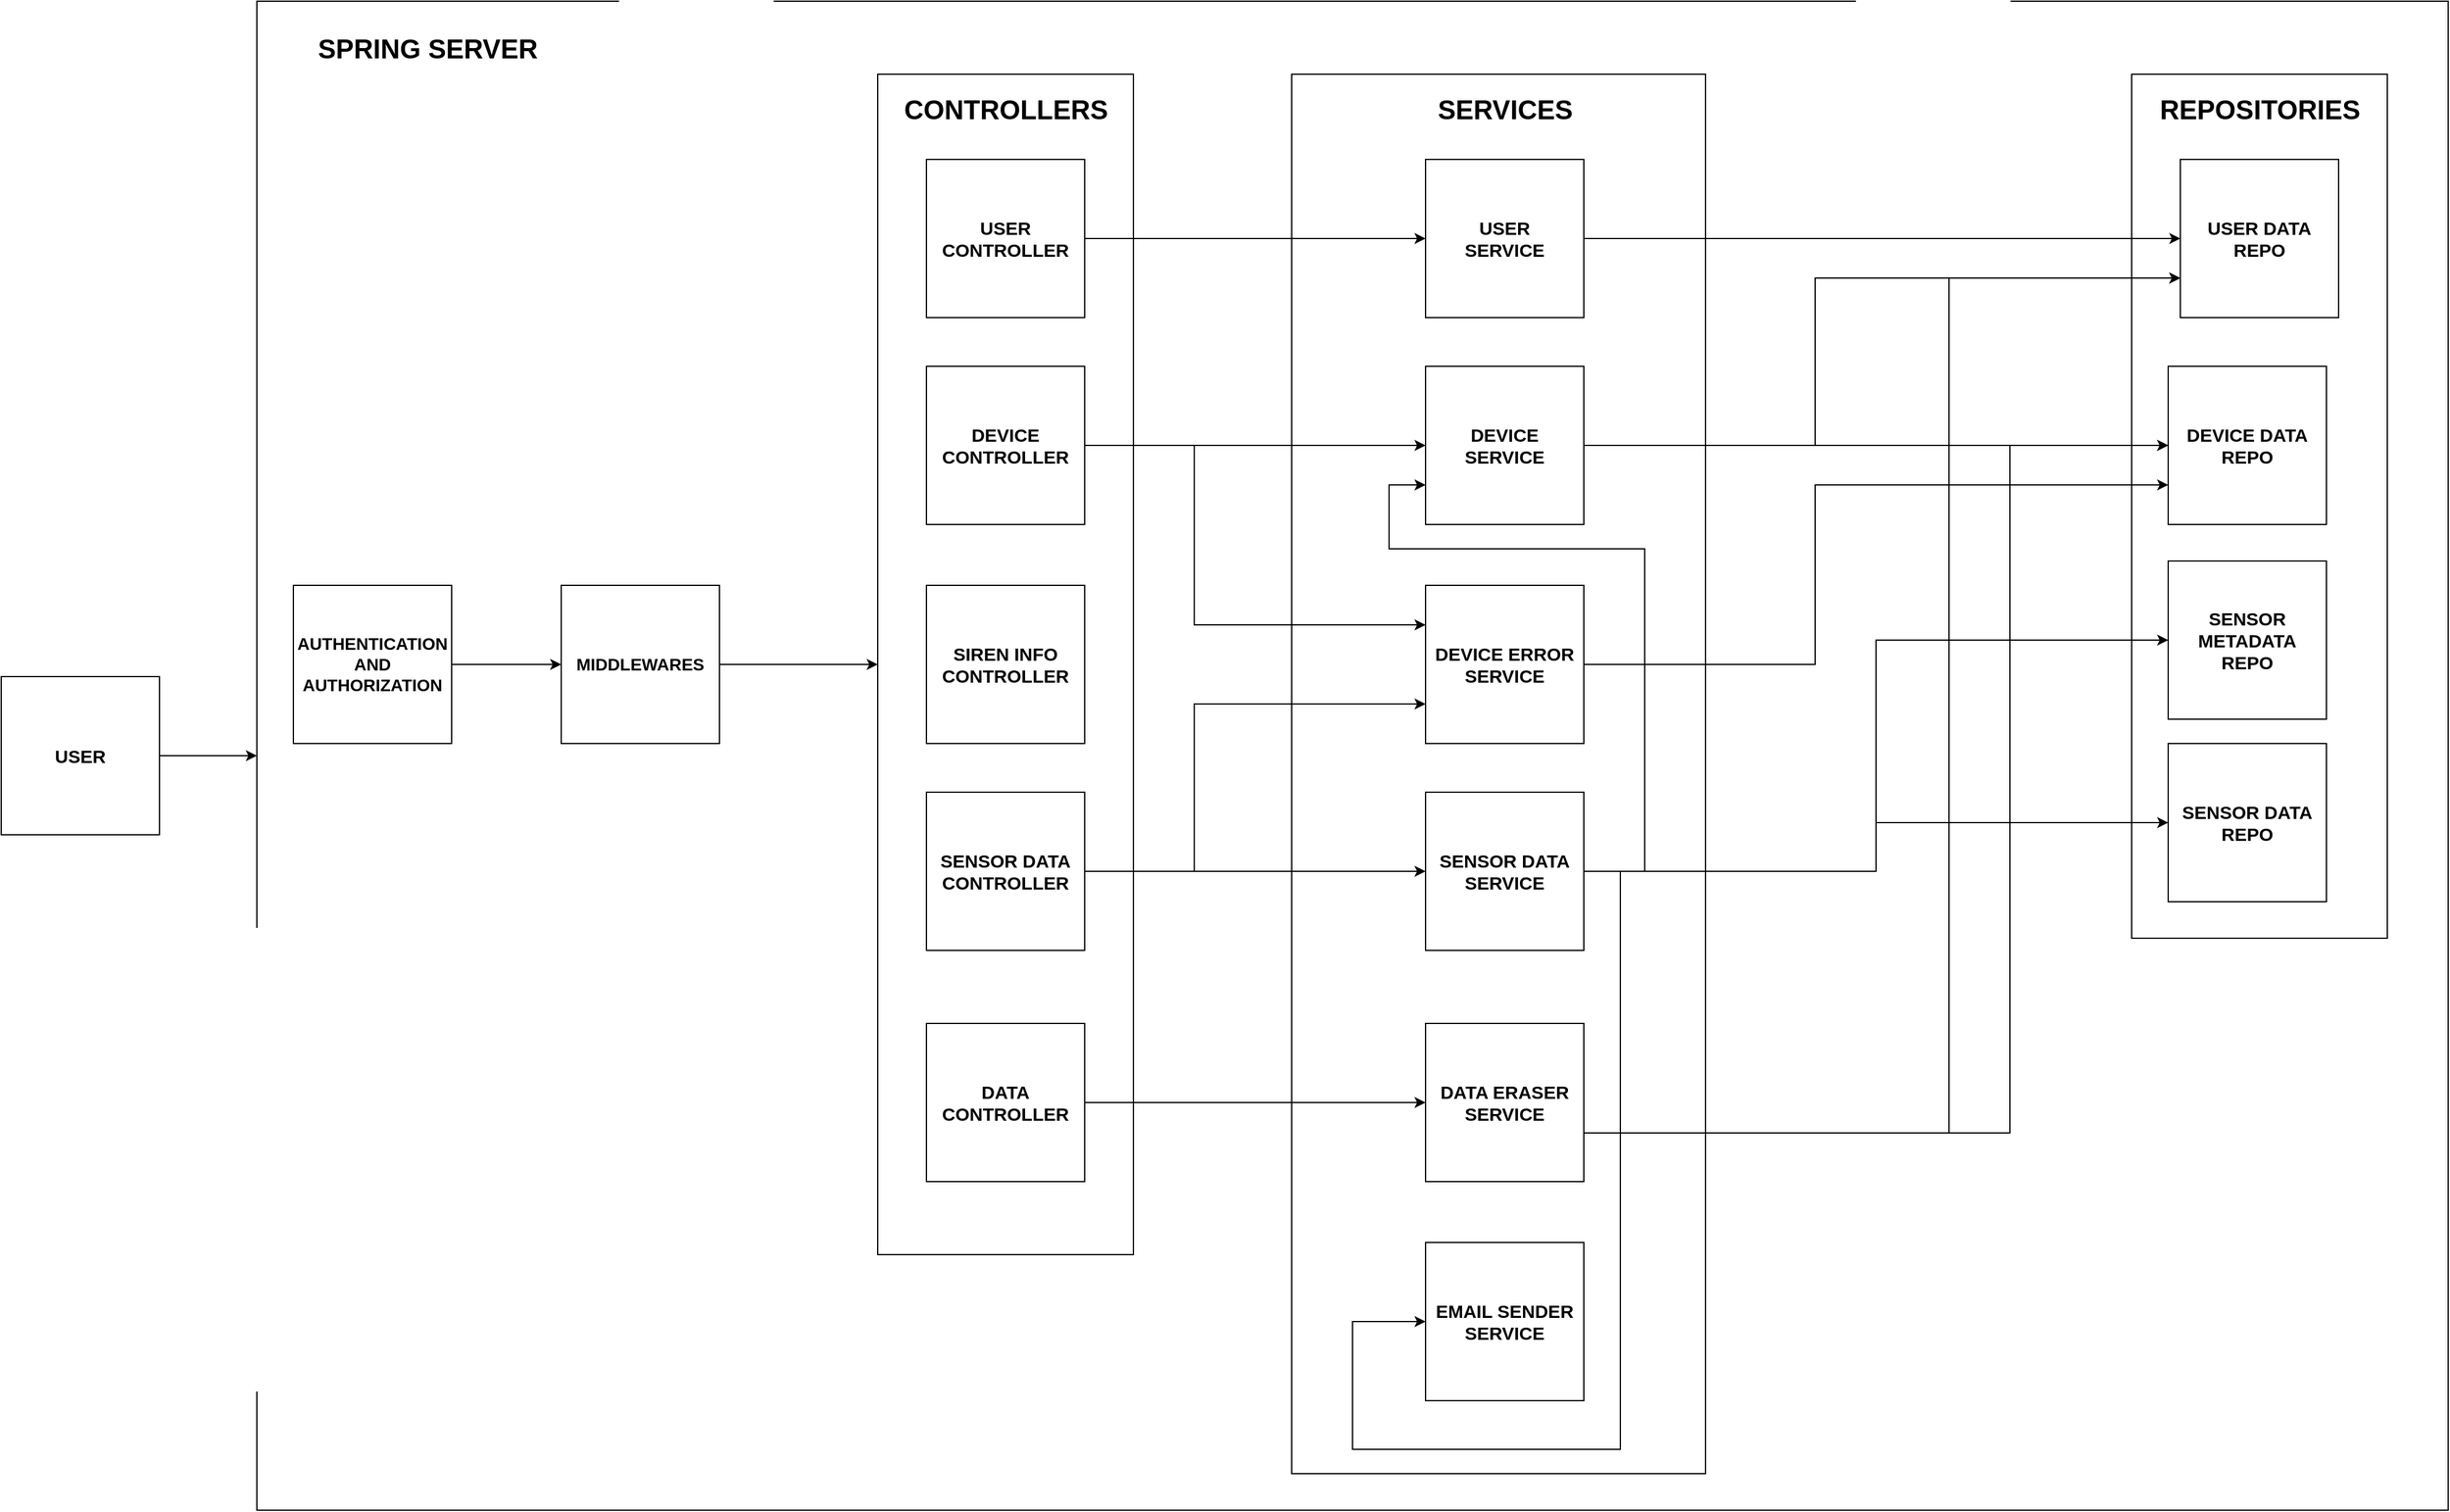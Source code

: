 <mxfile version="21.2.8" type="device">
  <diagram name="Página-1" id="VMTsFLG1KmO15SLVDoYl">
    <mxGraphModel dx="3404" dy="2204" grid="1" gridSize="10" guides="1" tooltips="1" connect="1" arrows="1" fold="1" page="1" pageScale="1" pageWidth="827" pageHeight="1169" math="0" shadow="0">
      <root>
        <mxCell id="0" />
        <mxCell id="1" parent="0" />
        <mxCell id="HJOw_oaYYQoyo_7_w0L2-3" value="" style="rounded=0;whiteSpace=wrap;html=1;" parent="1" vertex="1">
          <mxGeometry x="-1280" y="-40" width="1800" height="1240" as="geometry" />
        </mxCell>
        <mxCell id="faG1PO36J3ovFhJvLUZU-56" value="" style="rounded=0;whiteSpace=wrap;html=1;" parent="1" vertex="1">
          <mxGeometry x="260" y="20" width="210" height="710" as="geometry" />
        </mxCell>
        <mxCell id="faG1PO36J3ovFhJvLUZU-53" value="" style="rounded=0;whiteSpace=wrap;html=1;" parent="1" vertex="1">
          <mxGeometry x="-430" y="20" width="340" height="1150" as="geometry" />
        </mxCell>
        <mxCell id="faG1PO36J3ovFhJvLUZU-52" value="" style="rounded=0;whiteSpace=wrap;html=1;" parent="1" vertex="1">
          <mxGeometry x="-770" y="20" width="210" height="970" as="geometry" />
        </mxCell>
        <mxCell id="faG1PO36J3ovFhJvLUZU-4" value="CONTROLLERS" style="text;html=1;align=center;verticalAlign=middle;resizable=0;points=[];autosize=1;strokeColor=none;fillColor=none;fontStyle=1;fontSize=22;" parent="1" vertex="1">
          <mxGeometry x="-760" y="30" width="190" height="40" as="geometry" />
        </mxCell>
        <mxCell id="faG1PO36J3ovFhJvLUZU-39" style="edgeStyle=orthogonalEdgeStyle;rounded=0;orthogonalLoop=1;jettySize=auto;html=1;" parent="1" source="faG1PO36J3ovFhJvLUZU-12" target="faG1PO36J3ovFhJvLUZU-38" edge="1">
          <mxGeometry relative="1" as="geometry" />
        </mxCell>
        <mxCell id="faG1PO36J3ovFhJvLUZU-12" value="USER CONTROLLER" style="whiteSpace=wrap;html=1;aspect=fixed;fontStyle=1;fontSize=15;" parent="1" vertex="1">
          <mxGeometry x="-730" y="90" width="130" height="130" as="geometry" />
        </mxCell>
        <mxCell id="faG1PO36J3ovFhJvLUZU-45" style="edgeStyle=orthogonalEdgeStyle;rounded=0;orthogonalLoop=1;jettySize=auto;html=1;" parent="1" source="faG1PO36J3ovFhJvLUZU-34" target="faG1PO36J3ovFhJvLUZU-44" edge="1">
          <mxGeometry relative="1" as="geometry" />
        </mxCell>
        <mxCell id="faG1PO36J3ovFhJvLUZU-48" style="edgeStyle=orthogonalEdgeStyle;rounded=0;orthogonalLoop=1;jettySize=auto;html=1;entryX=0;entryY=0.75;entryDx=0;entryDy=0;" parent="1" source="faG1PO36J3ovFhJvLUZU-34" target="faG1PO36J3ovFhJvLUZU-42" edge="1">
          <mxGeometry relative="1" as="geometry">
            <Array as="points">
              <mxPoint x="-510" y="675" />
              <mxPoint x="-510" y="538" />
            </Array>
          </mxGeometry>
        </mxCell>
        <mxCell id="faG1PO36J3ovFhJvLUZU-34" value="SENSOR DATA CONTROLLER" style="whiteSpace=wrap;html=1;aspect=fixed;fontStyle=1;fontSize=15;" parent="1" vertex="1">
          <mxGeometry x="-730" y="610" width="130" height="130" as="geometry" />
        </mxCell>
        <mxCell id="faG1PO36J3ovFhJvLUZU-50" style="edgeStyle=orthogonalEdgeStyle;rounded=0;orthogonalLoop=1;jettySize=auto;html=1;" parent="1" source="faG1PO36J3ovFhJvLUZU-35" target="faG1PO36J3ovFhJvLUZU-49" edge="1">
          <mxGeometry relative="1" as="geometry" />
        </mxCell>
        <mxCell id="faG1PO36J3ovFhJvLUZU-35" value="DATA&lt;br&gt;CONTROLLER" style="whiteSpace=wrap;html=1;aspect=fixed;fontStyle=1;fontSize=15;" parent="1" vertex="1">
          <mxGeometry x="-730" y="800" width="130" height="130" as="geometry" />
        </mxCell>
        <mxCell id="faG1PO36J3ovFhJvLUZU-36" value="SIREN INFO CONTROLLER" style="whiteSpace=wrap;html=1;aspect=fixed;fontStyle=1;fontSize=15;" parent="1" vertex="1">
          <mxGeometry x="-730" y="440" width="130" height="130" as="geometry" />
        </mxCell>
        <mxCell id="faG1PO36J3ovFhJvLUZU-41" style="edgeStyle=orthogonalEdgeStyle;rounded=0;orthogonalLoop=1;jettySize=auto;html=1;" parent="1" source="faG1PO36J3ovFhJvLUZU-37" target="faG1PO36J3ovFhJvLUZU-40" edge="1">
          <mxGeometry relative="1" as="geometry" />
        </mxCell>
        <mxCell id="faG1PO36J3ovFhJvLUZU-47" style="edgeStyle=orthogonalEdgeStyle;rounded=0;orthogonalLoop=1;jettySize=auto;html=1;entryX=0;entryY=0.25;entryDx=0;entryDy=0;" parent="1" source="faG1PO36J3ovFhJvLUZU-37" target="faG1PO36J3ovFhJvLUZU-42" edge="1">
          <mxGeometry relative="1" as="geometry">
            <Array as="points">
              <mxPoint x="-510" y="325" />
              <mxPoint x="-510" y="473" />
            </Array>
          </mxGeometry>
        </mxCell>
        <mxCell id="faG1PO36J3ovFhJvLUZU-37" value="DEVICE CONTROLLER" style="whiteSpace=wrap;html=1;aspect=fixed;fontStyle=1;fontSize=15;" parent="1" vertex="1">
          <mxGeometry x="-730" y="260" width="130" height="130" as="geometry" />
        </mxCell>
        <mxCell id="faG1PO36J3ovFhJvLUZU-58" style="edgeStyle=orthogonalEdgeStyle;rounded=0;orthogonalLoop=1;jettySize=auto;html=1;" parent="1" source="faG1PO36J3ovFhJvLUZU-38" target="faG1PO36J3ovFhJvLUZU-55" edge="1">
          <mxGeometry relative="1" as="geometry" />
        </mxCell>
        <mxCell id="faG1PO36J3ovFhJvLUZU-38" value="USER &lt;br&gt;SERVICE" style="whiteSpace=wrap;html=1;aspect=fixed;fontStyle=1;fontSize=15;" parent="1" vertex="1">
          <mxGeometry x="-320" y="90" width="130" height="130" as="geometry" />
        </mxCell>
        <mxCell id="faG1PO36J3ovFhJvLUZU-61" style="edgeStyle=orthogonalEdgeStyle;rounded=0;orthogonalLoop=1;jettySize=auto;html=1;" parent="1" source="faG1PO36J3ovFhJvLUZU-40" target="faG1PO36J3ovFhJvLUZU-60" edge="1">
          <mxGeometry relative="1" as="geometry" />
        </mxCell>
        <mxCell id="faG1PO36J3ovFhJvLUZU-62" style="edgeStyle=orthogonalEdgeStyle;rounded=0;orthogonalLoop=1;jettySize=auto;html=1;entryX=0;entryY=0.75;entryDx=0;entryDy=0;" parent="1" source="faG1PO36J3ovFhJvLUZU-40" target="faG1PO36J3ovFhJvLUZU-55" edge="1">
          <mxGeometry relative="1" as="geometry">
            <Array as="points">
              <mxPoint y="325" />
              <mxPoint y="188" />
            </Array>
          </mxGeometry>
        </mxCell>
        <mxCell id="faG1PO36J3ovFhJvLUZU-40" value="DEVICE &lt;br&gt;SERVICE" style="whiteSpace=wrap;html=1;aspect=fixed;fontStyle=1;fontSize=15;" parent="1" vertex="1">
          <mxGeometry x="-320" y="260" width="130" height="130" as="geometry" />
        </mxCell>
        <mxCell id="-1UOzwiWxuvySdNp6yXi-1" style="edgeStyle=orthogonalEdgeStyle;rounded=0;orthogonalLoop=1;jettySize=auto;html=1;entryX=0;entryY=0.75;entryDx=0;entryDy=0;" parent="1" source="faG1PO36J3ovFhJvLUZU-42" target="faG1PO36J3ovFhJvLUZU-60" edge="1">
          <mxGeometry relative="1" as="geometry">
            <Array as="points">
              <mxPoint y="505" />
              <mxPoint y="358" />
            </Array>
          </mxGeometry>
        </mxCell>
        <mxCell id="faG1PO36J3ovFhJvLUZU-42" value="DEVICE ERROR&lt;br&gt;SERVICE" style="whiteSpace=wrap;html=1;aspect=fixed;fontStyle=1;fontSize=15;" parent="1" vertex="1">
          <mxGeometry x="-320" y="440" width="130" height="130" as="geometry" />
        </mxCell>
        <mxCell id="-1UOzwiWxuvySdNp6yXi-3" style="edgeStyle=orthogonalEdgeStyle;rounded=0;orthogonalLoop=1;jettySize=auto;html=1;entryX=0;entryY=0.5;entryDx=0;entryDy=0;" parent="1" source="faG1PO36J3ovFhJvLUZU-44" target="-1UOzwiWxuvySdNp6yXi-2" edge="1">
          <mxGeometry relative="1" as="geometry" />
        </mxCell>
        <mxCell id="-1UOzwiWxuvySdNp6yXi-5" style="edgeStyle=orthogonalEdgeStyle;rounded=0;orthogonalLoop=1;jettySize=auto;html=1;entryX=0;entryY=0.75;entryDx=0;entryDy=0;" parent="1" source="faG1PO36J3ovFhJvLUZU-44" target="faG1PO36J3ovFhJvLUZU-40" edge="1">
          <mxGeometry relative="1" as="geometry">
            <mxPoint x="-120" y="410" as="targetPoint" />
            <Array as="points">
              <mxPoint x="-140" y="675" />
              <mxPoint x="-140" y="410" />
              <mxPoint x="-350" y="410" />
              <mxPoint x="-350" y="358" />
            </Array>
          </mxGeometry>
        </mxCell>
        <mxCell id="-1UOzwiWxuvySdNp6yXi-8" style="edgeStyle=orthogonalEdgeStyle;rounded=0;orthogonalLoop=1;jettySize=auto;html=1;entryX=0;entryY=0.5;entryDx=0;entryDy=0;" parent="1" source="faG1PO36J3ovFhJvLUZU-44" target="-1UOzwiWxuvySdNp6yXi-7" edge="1">
          <mxGeometry relative="1" as="geometry" />
        </mxCell>
        <mxCell id="-1UOzwiWxuvySdNp6yXi-13" style="edgeStyle=orthogonalEdgeStyle;rounded=0;orthogonalLoop=1;jettySize=auto;html=1;entryX=0;entryY=0.5;entryDx=0;entryDy=0;" parent="1" source="faG1PO36J3ovFhJvLUZU-44" target="-1UOzwiWxuvySdNp6yXi-12" edge="1">
          <mxGeometry relative="1" as="geometry">
            <Array as="points">
              <mxPoint x="-160" y="675" />
              <mxPoint x="-160" y="1150" />
              <mxPoint x="-380" y="1150" />
              <mxPoint x="-380" y="1045" />
            </Array>
          </mxGeometry>
        </mxCell>
        <mxCell id="faG1PO36J3ovFhJvLUZU-44" value="SENSOR DATA&lt;br&gt;SERVICE" style="whiteSpace=wrap;html=1;aspect=fixed;fontStyle=1;fontSize=15;" parent="1" vertex="1">
          <mxGeometry x="-320" y="610" width="130" height="130" as="geometry" />
        </mxCell>
        <mxCell id="-1UOzwiWxuvySdNp6yXi-9" style="edgeStyle=orthogonalEdgeStyle;rounded=0;orthogonalLoop=1;jettySize=auto;html=1;entryX=0;entryY=0.75;entryDx=0;entryDy=0;" parent="1" source="faG1PO36J3ovFhJvLUZU-49" target="faG1PO36J3ovFhJvLUZU-55" edge="1">
          <mxGeometry relative="1" as="geometry">
            <Array as="points">
              <mxPoint x="110" y="890" />
              <mxPoint x="110" y="188" />
            </Array>
          </mxGeometry>
        </mxCell>
        <mxCell id="-1UOzwiWxuvySdNp6yXi-11" style="edgeStyle=orthogonalEdgeStyle;rounded=0;orthogonalLoop=1;jettySize=auto;html=1;entryX=0;entryY=0.5;entryDx=0;entryDy=0;" parent="1" source="faG1PO36J3ovFhJvLUZU-49" target="faG1PO36J3ovFhJvLUZU-60" edge="1">
          <mxGeometry relative="1" as="geometry">
            <Array as="points">
              <mxPoint x="160" y="890" />
              <mxPoint x="160" y="325" />
            </Array>
          </mxGeometry>
        </mxCell>
        <mxCell id="faG1PO36J3ovFhJvLUZU-49" value="DATA ERASER&lt;br&gt;SERVICE" style="whiteSpace=wrap;html=1;aspect=fixed;fontStyle=1;fontSize=15;" parent="1" vertex="1">
          <mxGeometry x="-320" y="800" width="130" height="130" as="geometry" />
        </mxCell>
        <mxCell id="faG1PO36J3ovFhJvLUZU-54" value="SERVICES" style="text;html=1;align=center;verticalAlign=middle;resizable=0;points=[];autosize=1;strokeColor=none;fillColor=none;fontStyle=1;fontSize=22;" parent="1" vertex="1">
          <mxGeometry x="-320" y="30" width="130" height="40" as="geometry" />
        </mxCell>
        <mxCell id="faG1PO36J3ovFhJvLUZU-55" value="USER DATA&lt;br&gt;REPO" style="whiteSpace=wrap;html=1;aspect=fixed;fontStyle=1;fontSize=15;" parent="1" vertex="1">
          <mxGeometry x="300" y="90" width="130" height="130" as="geometry" />
        </mxCell>
        <mxCell id="faG1PO36J3ovFhJvLUZU-57" value="REPOSITORIES" style="text;html=1;align=center;verticalAlign=middle;resizable=0;points=[];autosize=1;strokeColor=none;fillColor=none;fontStyle=1;fontSize=22;" parent="1" vertex="1">
          <mxGeometry x="270" y="30" width="190" height="40" as="geometry" />
        </mxCell>
        <mxCell id="faG1PO36J3ovFhJvLUZU-60" value="DEVICE DATA&lt;br&gt;REPO" style="whiteSpace=wrap;html=1;aspect=fixed;fontStyle=1;fontSize=15;" parent="1" vertex="1">
          <mxGeometry x="290" y="260" width="130" height="130" as="geometry" />
        </mxCell>
        <mxCell id="-1UOzwiWxuvySdNp6yXi-2" value="SENSOR METADATA&lt;br&gt;REPO" style="whiteSpace=wrap;html=1;aspect=fixed;fontStyle=1;fontSize=15;" parent="1" vertex="1">
          <mxGeometry x="290" y="420" width="130" height="130" as="geometry" />
        </mxCell>
        <mxCell id="-1UOzwiWxuvySdNp6yXi-7" value="SENSOR DATA&lt;br&gt;REPO" style="whiteSpace=wrap;html=1;aspect=fixed;fontStyle=1;fontSize=15;" parent="1" vertex="1">
          <mxGeometry x="290" y="570" width="130" height="130" as="geometry" />
        </mxCell>
        <mxCell id="-1UOzwiWxuvySdNp6yXi-12" value="EMAIL SENDER&lt;br&gt;SERVICE" style="whiteSpace=wrap;html=1;aspect=fixed;fontStyle=1;fontSize=15;" parent="1" vertex="1">
          <mxGeometry x="-320" y="980" width="130" height="130" as="geometry" />
        </mxCell>
        <mxCell id="HJOw_oaYYQoyo_7_w0L2-6" style="edgeStyle=orthogonalEdgeStyle;rounded=0;orthogonalLoop=1;jettySize=auto;html=1;" parent="1" source="HJOw_oaYYQoyo_7_w0L2-1" target="faG1PO36J3ovFhJvLUZU-52" edge="1">
          <mxGeometry relative="1" as="geometry" />
        </mxCell>
        <mxCell id="HJOw_oaYYQoyo_7_w0L2-1" value="MIDDLEWARES" style="whiteSpace=wrap;html=1;aspect=fixed;fontStyle=1;fontSize=14;" parent="1" vertex="1">
          <mxGeometry x="-1030" y="440" width="130" height="130" as="geometry" />
        </mxCell>
        <mxCell id="HJOw_oaYYQoyo_7_w0L2-7" style="edgeStyle=orthogonalEdgeStyle;rounded=0;orthogonalLoop=1;jettySize=auto;html=1;exitX=1;exitY=0.5;exitDx=0;exitDy=0;" parent="1" source="HJOw_oaYYQoyo_7_w0L2-2" target="HJOw_oaYYQoyo_7_w0L2-3" edge="1">
          <mxGeometry relative="1" as="geometry">
            <mxPoint x="-1370" y="565" as="sourcePoint" />
            <Array as="points" />
          </mxGeometry>
        </mxCell>
        <mxCell id="HJOw_oaYYQoyo_7_w0L2-2" value="USER" style="whiteSpace=wrap;html=1;aspect=fixed;fontStyle=1;fontSize=15;" parent="1" vertex="1">
          <mxGeometry x="-1490" y="515" width="130" height="130" as="geometry" />
        </mxCell>
        <mxCell id="HJOw_oaYYQoyo_7_w0L2-4" value="SPRING SERVER" style="text;html=1;align=center;verticalAlign=middle;resizable=0;points=[];autosize=1;strokeColor=none;fillColor=none;fontStyle=1;fontSize=22;" parent="1" vertex="1">
          <mxGeometry x="-1240" y="-20" width="200" height="40" as="geometry" />
        </mxCell>
        <mxCell id="-YmSZKqu0fRn_ai4a4Oy-2" style="edgeStyle=orthogonalEdgeStyle;rounded=0;orthogonalLoop=1;jettySize=auto;html=1;" parent="1" source="-YmSZKqu0fRn_ai4a4Oy-1" target="HJOw_oaYYQoyo_7_w0L2-1" edge="1">
          <mxGeometry relative="1" as="geometry" />
        </mxCell>
        <mxCell id="-YmSZKqu0fRn_ai4a4Oy-1" value="AUTHENTICATION&lt;br&gt;AND&lt;br&gt;AUTHORIZATION" style="whiteSpace=wrap;html=1;aspect=fixed;fontStyle=1;fontSize=14;" parent="1" vertex="1">
          <mxGeometry x="-1250" y="440" width="130" height="130" as="geometry" />
        </mxCell>
      </root>
    </mxGraphModel>
  </diagram>
</mxfile>
